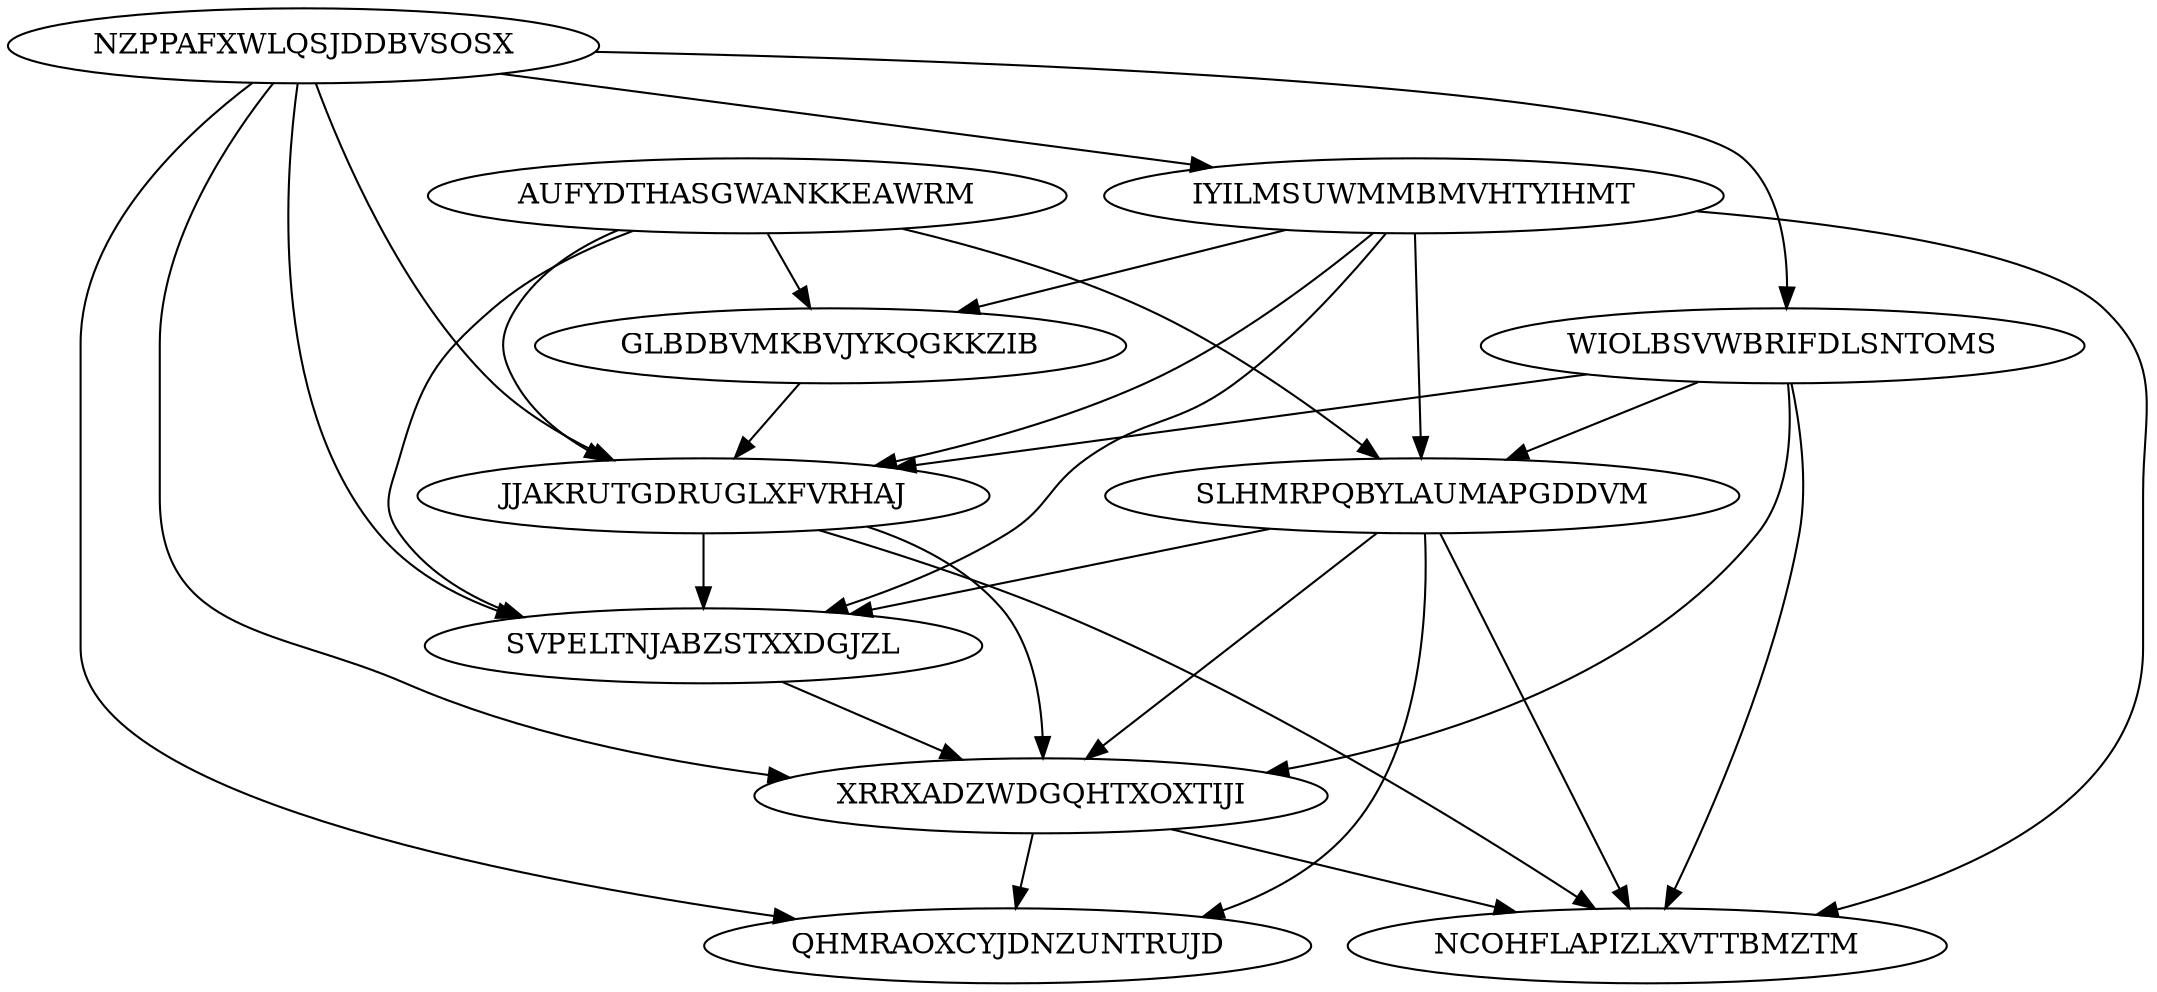 digraph N11M30 {
	AUFYDTHASGWANKKEAWRM	[Weight=11];
	NZPPAFXWLQSJDDBVSOSX	[Weight=15];
	IYILMSUWMMBMVHTYIHMT	[Weight=19];
	GLBDBVMKBVJYKQGKKZIB	[Weight=20];
	WIOLBSVWBRIFDLSNTOMS	[Weight=18];
	SLHMRPQBYLAUMAPGDDVM	[Weight=20];
	JJAKRUTGDRUGLXFVRHAJ	[Weight=17];
	SVPELTNJABZSTXXDGJZL	[Weight=20];
	XRRXADZWDGQHTXOXTIJI	[Weight=16];
	NCOHFLAPIZLXVTTBMZTM	[Weight=16];
	QHMRAOXCYJDNZUNTRUJD	[Weight=12];
	WIOLBSVWBRIFDLSNTOMS -> JJAKRUTGDRUGLXFVRHAJ [Weight=13];
	AUFYDTHASGWANKKEAWRM -> SVPELTNJABZSTXXDGJZL [Weight=13];
	AUFYDTHASGWANKKEAWRM -> JJAKRUTGDRUGLXFVRHAJ [Weight=13];
	NZPPAFXWLQSJDDBVSOSX -> XRRXADZWDGQHTXOXTIJI [Weight=11];
	WIOLBSVWBRIFDLSNTOMS -> NCOHFLAPIZLXVTTBMZTM [Weight=13];
	WIOLBSVWBRIFDLSNTOMS -> SLHMRPQBYLAUMAPGDDVM [Weight=10];
	IYILMSUWMMBMVHTYIHMT -> GLBDBVMKBVJYKQGKKZIB [Weight=16];
	AUFYDTHASGWANKKEAWRM -> GLBDBVMKBVJYKQGKKZIB [Weight=19];
	SLHMRPQBYLAUMAPGDDVM -> SVPELTNJABZSTXXDGJZL [Weight=11];
	XRRXADZWDGQHTXOXTIJI -> QHMRAOXCYJDNZUNTRUJD [Weight=15];
	JJAKRUTGDRUGLXFVRHAJ -> NCOHFLAPIZLXVTTBMZTM [Weight=10];
	XRRXADZWDGQHTXOXTIJI -> NCOHFLAPIZLXVTTBMZTM [Weight=17];
	GLBDBVMKBVJYKQGKKZIB -> JJAKRUTGDRUGLXFVRHAJ [Weight=13];
	IYILMSUWMMBMVHTYIHMT -> SLHMRPQBYLAUMAPGDDVM [Weight=18];
	JJAKRUTGDRUGLXFVRHAJ -> XRRXADZWDGQHTXOXTIJI [Weight=11];
	IYILMSUWMMBMVHTYIHMT -> SVPELTNJABZSTXXDGJZL [Weight=11];
	WIOLBSVWBRIFDLSNTOMS -> XRRXADZWDGQHTXOXTIJI [Weight=18];
	IYILMSUWMMBMVHTYIHMT -> JJAKRUTGDRUGLXFVRHAJ [Weight=10];
	IYILMSUWMMBMVHTYIHMT -> NCOHFLAPIZLXVTTBMZTM [Weight=17];
	NZPPAFXWLQSJDDBVSOSX -> SVPELTNJABZSTXXDGJZL [Weight=13];
	NZPPAFXWLQSJDDBVSOSX -> WIOLBSVWBRIFDLSNTOMS [Weight=15];
	NZPPAFXWLQSJDDBVSOSX -> QHMRAOXCYJDNZUNTRUJD [Weight=12];
	AUFYDTHASGWANKKEAWRM -> SLHMRPQBYLAUMAPGDDVM [Weight=10];
	JJAKRUTGDRUGLXFVRHAJ -> SVPELTNJABZSTXXDGJZL [Weight=16];
	NZPPAFXWLQSJDDBVSOSX -> JJAKRUTGDRUGLXFVRHAJ [Weight=12];
	SLHMRPQBYLAUMAPGDDVM -> NCOHFLAPIZLXVTTBMZTM [Weight=13];
	NZPPAFXWLQSJDDBVSOSX -> IYILMSUWMMBMVHTYIHMT [Weight=16];
	SVPELTNJABZSTXXDGJZL -> XRRXADZWDGQHTXOXTIJI [Weight=13];
	SLHMRPQBYLAUMAPGDDVM -> QHMRAOXCYJDNZUNTRUJD [Weight=19];
	SLHMRPQBYLAUMAPGDDVM -> XRRXADZWDGQHTXOXTIJI [Weight=10];
}
